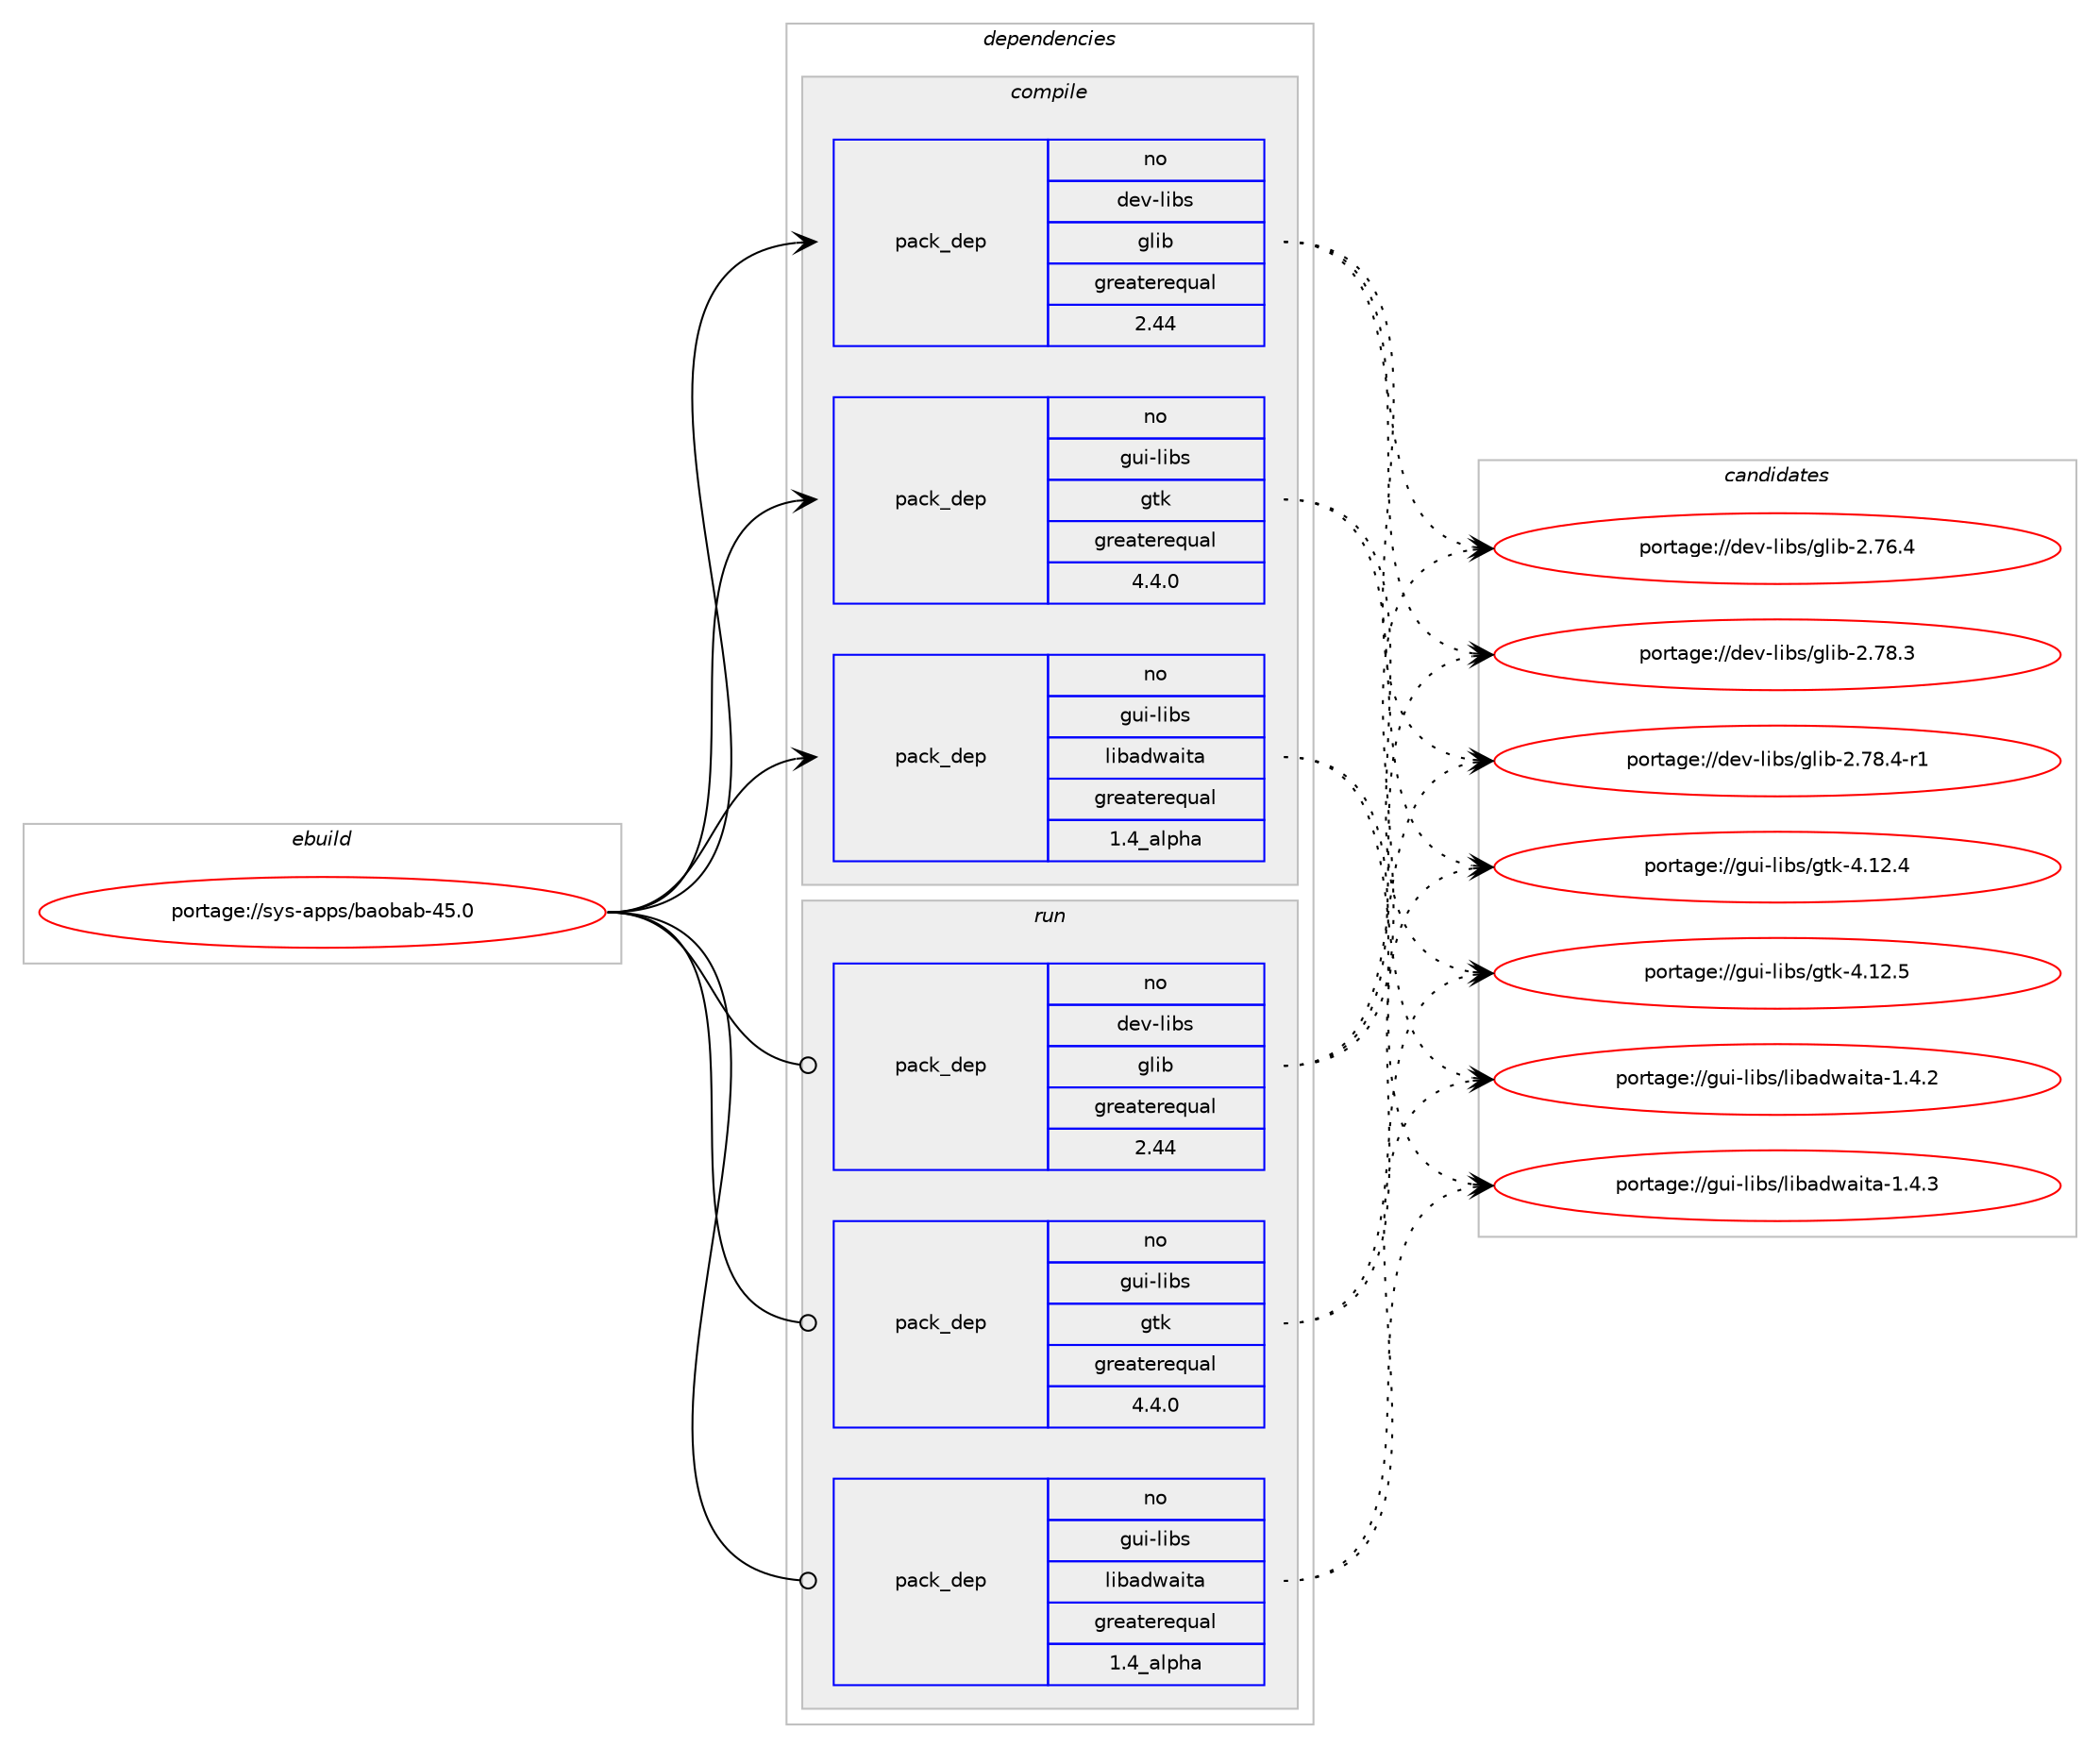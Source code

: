 digraph prolog {

# *************
# Graph options
# *************

newrank=true;
concentrate=true;
compound=true;
graph [rankdir=LR,fontname=Helvetica,fontsize=10,ranksep=1.5];#, ranksep=2.5, nodesep=0.2];
edge  [arrowhead=vee];
node  [fontname=Helvetica,fontsize=10];

# **********
# The ebuild
# **********

subgraph cluster_leftcol {
color=gray;
rank=same;
label=<<i>ebuild</i>>;
id [label="portage://sys-apps/baobab-45.0", color=red, width=4, href="../sys-apps/baobab-45.0.svg"];
}

# ****************
# The dependencies
# ****************

subgraph cluster_midcol {
color=gray;
label=<<i>dependencies</i>>;
subgraph cluster_compile {
fillcolor="#eeeeee";
style=filled;
label=<<i>compile</i>>;
subgraph pack5159 {
dependency17046 [label=<<TABLE BORDER="0" CELLBORDER="1" CELLSPACING="0" CELLPADDING="4" WIDTH="220"><TR><TD ROWSPAN="6" CELLPADDING="30">pack_dep</TD></TR><TR><TD WIDTH="110">no</TD></TR><TR><TD>dev-libs</TD></TR><TR><TD>glib</TD></TR><TR><TD>greaterequal</TD></TR><TR><TD>2.44</TD></TR></TABLE>>, shape=none, color=blue];
}
id:e -> dependency17046:w [weight=20,style="solid",arrowhead="vee"];
subgraph pack5160 {
dependency17047 [label=<<TABLE BORDER="0" CELLBORDER="1" CELLSPACING="0" CELLPADDING="4" WIDTH="220"><TR><TD ROWSPAN="6" CELLPADDING="30">pack_dep</TD></TR><TR><TD WIDTH="110">no</TD></TR><TR><TD>gui-libs</TD></TR><TR><TD>gtk</TD></TR><TR><TD>greaterequal</TD></TR><TR><TD>4.4.0</TD></TR></TABLE>>, shape=none, color=blue];
}
id:e -> dependency17047:w [weight=20,style="solid",arrowhead="vee"];
subgraph pack5161 {
dependency17048 [label=<<TABLE BORDER="0" CELLBORDER="1" CELLSPACING="0" CELLPADDING="4" WIDTH="220"><TR><TD ROWSPAN="6" CELLPADDING="30">pack_dep</TD></TR><TR><TD WIDTH="110">no</TD></TR><TR><TD>gui-libs</TD></TR><TR><TD>libadwaita</TD></TR><TR><TD>greaterequal</TD></TR><TR><TD>1.4_alpha</TD></TR></TABLE>>, shape=none, color=blue];
}
id:e -> dependency17048:w [weight=20,style="solid",arrowhead="vee"];
}
subgraph cluster_compileandrun {
fillcolor="#eeeeee";
style=filled;
label=<<i>compile and run</i>>;
}
subgraph cluster_run {
fillcolor="#eeeeee";
style=filled;
label=<<i>run</i>>;
subgraph pack5162 {
dependency17049 [label=<<TABLE BORDER="0" CELLBORDER="1" CELLSPACING="0" CELLPADDING="4" WIDTH="220"><TR><TD ROWSPAN="6" CELLPADDING="30">pack_dep</TD></TR><TR><TD WIDTH="110">no</TD></TR><TR><TD>dev-libs</TD></TR><TR><TD>glib</TD></TR><TR><TD>greaterequal</TD></TR><TR><TD>2.44</TD></TR></TABLE>>, shape=none, color=blue];
}
id:e -> dependency17049:w [weight=20,style="solid",arrowhead="odot"];
subgraph pack5163 {
dependency17050 [label=<<TABLE BORDER="0" CELLBORDER="1" CELLSPACING="0" CELLPADDING="4" WIDTH="220"><TR><TD ROWSPAN="6" CELLPADDING="30">pack_dep</TD></TR><TR><TD WIDTH="110">no</TD></TR><TR><TD>gui-libs</TD></TR><TR><TD>gtk</TD></TR><TR><TD>greaterequal</TD></TR><TR><TD>4.4.0</TD></TR></TABLE>>, shape=none, color=blue];
}
id:e -> dependency17050:w [weight=20,style="solid",arrowhead="odot"];
subgraph pack5164 {
dependency17051 [label=<<TABLE BORDER="0" CELLBORDER="1" CELLSPACING="0" CELLPADDING="4" WIDTH="220"><TR><TD ROWSPAN="6" CELLPADDING="30">pack_dep</TD></TR><TR><TD WIDTH="110">no</TD></TR><TR><TD>gui-libs</TD></TR><TR><TD>libadwaita</TD></TR><TR><TD>greaterequal</TD></TR><TR><TD>1.4_alpha</TD></TR></TABLE>>, shape=none, color=blue];
}
id:e -> dependency17051:w [weight=20,style="solid",arrowhead="odot"];
}
}

# **************
# The candidates
# **************

subgraph cluster_choices {
rank=same;
color=gray;
label=<<i>candidates</i>>;

subgraph choice5159 {
color=black;
nodesep=1;
choice1001011184510810598115471031081059845504655544652 [label="portage://dev-libs/glib-2.76.4", color=red, width=4,href="../dev-libs/glib-2.76.4.svg"];
choice1001011184510810598115471031081059845504655564651 [label="portage://dev-libs/glib-2.78.3", color=red, width=4,href="../dev-libs/glib-2.78.3.svg"];
choice10010111845108105981154710310810598455046555646524511449 [label="portage://dev-libs/glib-2.78.4-r1", color=red, width=4,href="../dev-libs/glib-2.78.4-r1.svg"];
dependency17046:e -> choice1001011184510810598115471031081059845504655544652:w [style=dotted,weight="100"];
dependency17046:e -> choice1001011184510810598115471031081059845504655564651:w [style=dotted,weight="100"];
dependency17046:e -> choice10010111845108105981154710310810598455046555646524511449:w [style=dotted,weight="100"];
}
subgraph choice5160 {
color=black;
nodesep=1;
choice10311710545108105981154710311610745524649504652 [label="portage://gui-libs/gtk-4.12.4", color=red, width=4,href="../gui-libs/gtk-4.12.4.svg"];
choice10311710545108105981154710311610745524649504653 [label="portage://gui-libs/gtk-4.12.5", color=red, width=4,href="../gui-libs/gtk-4.12.5.svg"];
dependency17047:e -> choice10311710545108105981154710311610745524649504652:w [style=dotted,weight="100"];
dependency17047:e -> choice10311710545108105981154710311610745524649504653:w [style=dotted,weight="100"];
}
subgraph choice5161 {
color=black;
nodesep=1;
choice10311710545108105981154710810598971001199710511697454946524650 [label="portage://gui-libs/libadwaita-1.4.2", color=red, width=4,href="../gui-libs/libadwaita-1.4.2.svg"];
choice10311710545108105981154710810598971001199710511697454946524651 [label="portage://gui-libs/libadwaita-1.4.3", color=red, width=4,href="../gui-libs/libadwaita-1.4.3.svg"];
dependency17048:e -> choice10311710545108105981154710810598971001199710511697454946524650:w [style=dotted,weight="100"];
dependency17048:e -> choice10311710545108105981154710810598971001199710511697454946524651:w [style=dotted,weight="100"];
}
subgraph choice5162 {
color=black;
nodesep=1;
choice1001011184510810598115471031081059845504655544652 [label="portage://dev-libs/glib-2.76.4", color=red, width=4,href="../dev-libs/glib-2.76.4.svg"];
choice1001011184510810598115471031081059845504655564651 [label="portage://dev-libs/glib-2.78.3", color=red, width=4,href="../dev-libs/glib-2.78.3.svg"];
choice10010111845108105981154710310810598455046555646524511449 [label="portage://dev-libs/glib-2.78.4-r1", color=red, width=4,href="../dev-libs/glib-2.78.4-r1.svg"];
dependency17049:e -> choice1001011184510810598115471031081059845504655544652:w [style=dotted,weight="100"];
dependency17049:e -> choice1001011184510810598115471031081059845504655564651:w [style=dotted,weight="100"];
dependency17049:e -> choice10010111845108105981154710310810598455046555646524511449:w [style=dotted,weight="100"];
}
subgraph choice5163 {
color=black;
nodesep=1;
choice10311710545108105981154710311610745524649504652 [label="portage://gui-libs/gtk-4.12.4", color=red, width=4,href="../gui-libs/gtk-4.12.4.svg"];
choice10311710545108105981154710311610745524649504653 [label="portage://gui-libs/gtk-4.12.5", color=red, width=4,href="../gui-libs/gtk-4.12.5.svg"];
dependency17050:e -> choice10311710545108105981154710311610745524649504652:w [style=dotted,weight="100"];
dependency17050:e -> choice10311710545108105981154710311610745524649504653:w [style=dotted,weight="100"];
}
subgraph choice5164 {
color=black;
nodesep=1;
choice10311710545108105981154710810598971001199710511697454946524650 [label="portage://gui-libs/libadwaita-1.4.2", color=red, width=4,href="../gui-libs/libadwaita-1.4.2.svg"];
choice10311710545108105981154710810598971001199710511697454946524651 [label="portage://gui-libs/libadwaita-1.4.3", color=red, width=4,href="../gui-libs/libadwaita-1.4.3.svg"];
dependency17051:e -> choice10311710545108105981154710810598971001199710511697454946524650:w [style=dotted,weight="100"];
dependency17051:e -> choice10311710545108105981154710810598971001199710511697454946524651:w [style=dotted,weight="100"];
}
}

}
